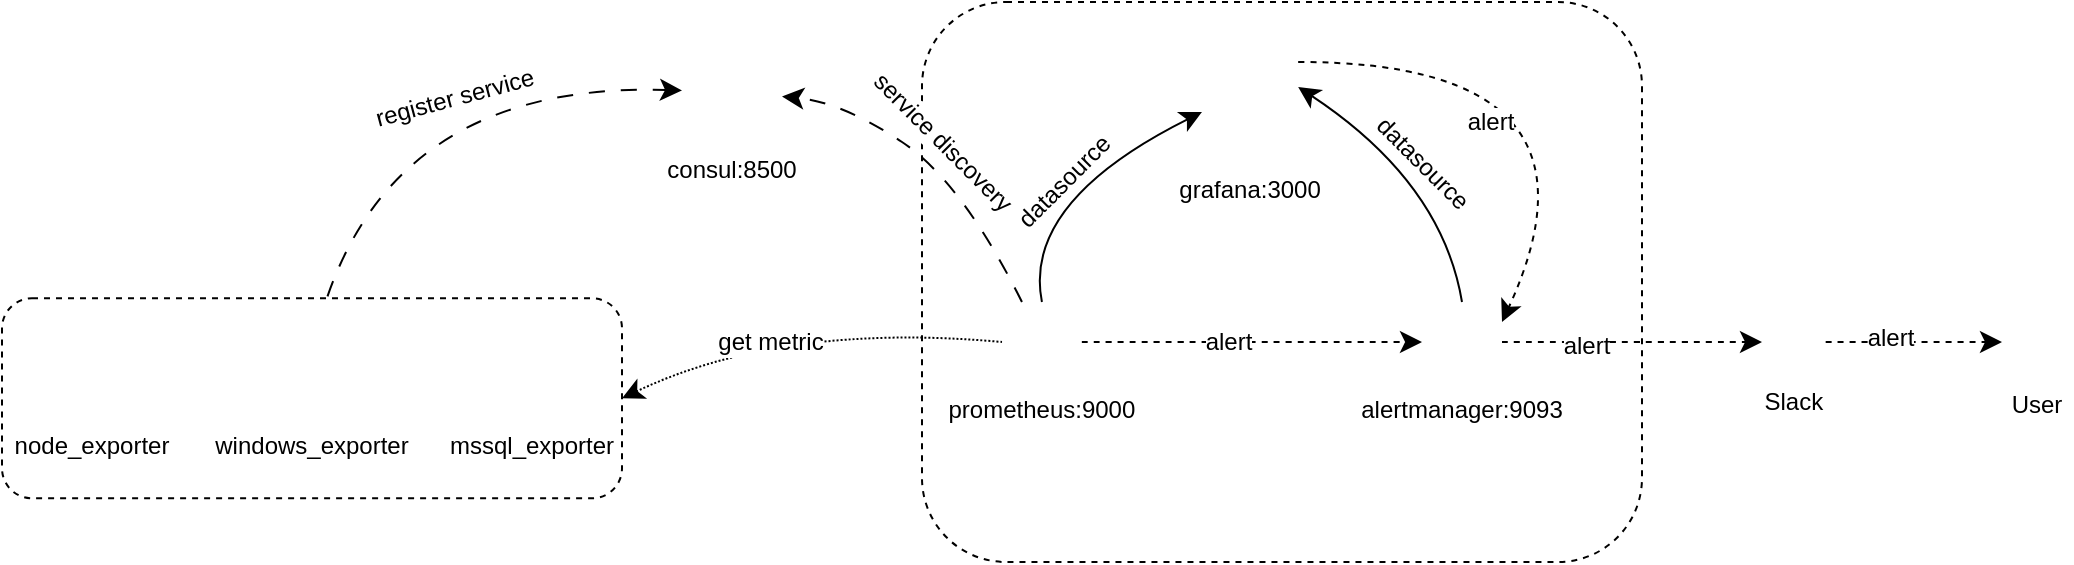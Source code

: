 <mxfile version="25.0.3">
  <diagram name="Page-1" id="LNh-3uC9zd6_e8-Dteng">
    <mxGraphModel dx="2618" dy="1226" grid="1" gridSize="10" guides="1" tooltips="1" connect="1" arrows="1" fold="1" page="0" pageScale="1" pageWidth="850" pageHeight="1100" math="0" shadow="0">
      <root>
        <mxCell id="0" />
        <mxCell id="1" parent="0" />
        <mxCell id="E7nbCfxs4qQWBFJL3slr-19" value="" style="rounded=1;whiteSpace=wrap;html=1;dashed=1;fillColor=none;" vertex="1" parent="1">
          <mxGeometry x="-350" y="-10" width="360" height="280" as="geometry" />
        </mxCell>
        <mxCell id="E7nbCfxs4qQWBFJL3slr-2" value="grafana:3000" style="shape=image;verticalLabelPosition=bottom;labelBackgroundColor=default;verticalAlign=top;aspect=fixed;imageAspect=0;image=https://upload.wikimedia.org/wikipedia/commons/3/3b/Grafana_icon.svg;" vertex="1" parent="1">
          <mxGeometry x="-210" y="20" width="48.08" height="50" as="geometry" />
        </mxCell>
        <mxCell id="E7nbCfxs4qQWBFJL3slr-12" style="edgeStyle=none;curved=1;rounded=0;orthogonalLoop=1;jettySize=auto;html=1;entryX=0;entryY=0.5;entryDx=0;entryDy=0;fontSize=12;startSize=8;endSize=8;dashed=1;" edge="1" parent="1" source="E7nbCfxs4qQWBFJL3slr-3" target="E7nbCfxs4qQWBFJL3slr-6">
          <mxGeometry relative="1" as="geometry" />
        </mxCell>
        <mxCell id="E7nbCfxs4qQWBFJL3slr-13" value="alert" style="edgeLabel;html=1;align=center;verticalAlign=middle;resizable=0;points=[];fontSize=12;" vertex="1" connectable="0" parent="E7nbCfxs4qQWBFJL3slr-12">
          <mxGeometry x="-0.141" relative="1" as="geometry">
            <mxPoint as="offset" />
          </mxGeometry>
        </mxCell>
        <mxCell id="E7nbCfxs4qQWBFJL3slr-3" value="prometheus:9000" style="shape=image;verticalLabelPosition=bottom;labelBackgroundColor=default;verticalAlign=top;aspect=fixed;imageAspect=0;image=https://static-00.iconduck.com/assets.00/prometheus-icon-511x512-1vmxbcxr.png;container=0;" vertex="1" parent="1">
          <mxGeometry x="-310" y="140" width="39.92" height="40" as="geometry" />
        </mxCell>
        <mxCell id="E7nbCfxs4qQWBFJL3slr-18" style="edgeStyle=none;curved=1;rounded=0;orthogonalLoop=1;jettySize=auto;html=1;fontSize=12;startSize=8;endSize=8;dashed=1;" edge="1" parent="1" source="E7nbCfxs4qQWBFJL3slr-4" target="E7nbCfxs4qQWBFJL3slr-5">
          <mxGeometry relative="1" as="geometry" />
        </mxCell>
        <mxCell id="E7nbCfxs4qQWBFJL3slr-20" value="alert" style="edgeLabel;html=1;align=center;verticalAlign=middle;resizable=0;points=[];fontSize=12;" vertex="1" connectable="0" parent="E7nbCfxs4qQWBFJL3slr-18">
          <mxGeometry x="-0.287" y="2" relative="1" as="geometry">
            <mxPoint as="offset" />
          </mxGeometry>
        </mxCell>
        <mxCell id="E7nbCfxs4qQWBFJL3slr-4" value="Slack" style="shape=image;verticalLabelPosition=bottom;labelBackgroundColor=default;verticalAlign=top;aspect=fixed;imageAspect=0;image=https://upload.wikimedia.org/wikipedia/commons/thumb/d/d5/Slack_icon_2019.svg/2048px-Slack_icon_2019.svg.png;" vertex="1" parent="1">
          <mxGeometry x="70" y="144.08" width="31.84" height="31.84" as="geometry" />
        </mxCell>
        <mxCell id="E7nbCfxs4qQWBFJL3slr-5" value="User" style="shape=image;verticalLabelPosition=bottom;labelBackgroundColor=default;verticalAlign=top;aspect=fixed;imageAspect=0;image=https://cdn.icon-icons.com/icons2/2468/PNG/512/user_icon_149329.png;" vertex="1" parent="1">
          <mxGeometry x="190" y="142.5" width="35" height="35" as="geometry" />
        </mxCell>
        <mxCell id="E7nbCfxs4qQWBFJL3slr-16" style="edgeStyle=none;curved=1;rounded=0;orthogonalLoop=1;jettySize=auto;html=1;entryX=0;entryY=0.5;entryDx=0;entryDy=0;fontSize=12;startSize=8;endSize=8;dashed=1;" edge="1" parent="1" source="E7nbCfxs4qQWBFJL3slr-6" target="E7nbCfxs4qQWBFJL3slr-4">
          <mxGeometry relative="1" as="geometry" />
        </mxCell>
        <mxCell id="E7nbCfxs4qQWBFJL3slr-17" value="alert" style="edgeLabel;html=1;align=center;verticalAlign=middle;resizable=0;points=[];fontSize=12;" vertex="1" connectable="0" parent="E7nbCfxs4qQWBFJL3slr-16">
          <mxGeometry x="-0.362" y="-2" relative="1" as="geometry">
            <mxPoint as="offset" />
          </mxGeometry>
        </mxCell>
        <mxCell id="E7nbCfxs4qQWBFJL3slr-6" value="alertmanager:9093" style="shape=image;verticalLabelPosition=bottom;labelBackgroundColor=default;verticalAlign=top;aspect=fixed;imageAspect=0;image=https://cdn-icons-png.flaticon.com/512/8957/8957116.png;" vertex="1" parent="1">
          <mxGeometry x="-100" y="140" width="40" height="40" as="geometry" />
        </mxCell>
        <mxCell id="E7nbCfxs4qQWBFJL3slr-8" value="" style="curved=1;endArrow=classic;html=1;rounded=0;fontSize=12;startSize=8;endSize=8;exitX=0.5;exitY=0;exitDx=0;exitDy=0;entryX=0;entryY=0.5;entryDx=0;entryDy=0;" edge="1" parent="1" source="E7nbCfxs4qQWBFJL3slr-3" target="E7nbCfxs4qQWBFJL3slr-2">
          <mxGeometry width="50" height="50" relative="1" as="geometry">
            <mxPoint x="-290" y="90" as="sourcePoint" />
            <mxPoint x="-240" y="40" as="targetPoint" />
            <Array as="points">
              <mxPoint x="-300" y="90" />
            </Array>
          </mxGeometry>
        </mxCell>
        <mxCell id="E7nbCfxs4qQWBFJL3slr-9" value="datasource" style="edgeLabel;html=1;align=center;verticalAlign=middle;resizable=0;points=[];fontSize=12;rotation=-45;" vertex="1" connectable="0" parent="E7nbCfxs4qQWBFJL3slr-8">
          <mxGeometry x="-0.203" y="-16" relative="1" as="geometry">
            <mxPoint x="5" y="-20" as="offset" />
          </mxGeometry>
        </mxCell>
        <mxCell id="E7nbCfxs4qQWBFJL3slr-10" value="" style="curved=1;endArrow=classic;html=1;rounded=0;fontSize=12;startSize=8;endSize=8;exitX=0.5;exitY=0;exitDx=0;exitDy=0;entryX=1;entryY=0.25;entryDx=0;entryDy=0;" edge="1" parent="1" source="E7nbCfxs4qQWBFJL3slr-6" target="E7nbCfxs4qQWBFJL3slr-2">
          <mxGeometry width="50" height="50" relative="1" as="geometry">
            <mxPoint x="-50" y="100" as="sourcePoint" />
            <mxPoint y="50" as="targetPoint" />
            <Array as="points">
              <mxPoint x="-90" y="80" />
            </Array>
          </mxGeometry>
        </mxCell>
        <mxCell id="E7nbCfxs4qQWBFJL3slr-11" value="datasource" style="edgeLabel;html=1;align=center;verticalAlign=middle;resizable=0;points=[];fontSize=12;rotation=45;" vertex="1" connectable="0" parent="E7nbCfxs4qQWBFJL3slr-10">
          <mxGeometry x="0.08" y="-2" relative="1" as="geometry">
            <mxPoint x="4" y="2" as="offset" />
          </mxGeometry>
        </mxCell>
        <mxCell id="E7nbCfxs4qQWBFJL3slr-14" value="" style="curved=1;endArrow=classic;html=1;rounded=0;fontSize=12;startSize=8;endSize=8;exitX=1;exitY=0;exitDx=0;exitDy=0;entryX=1;entryY=0.25;entryDx=0;entryDy=0;dashed=1;" edge="1" parent="1" source="E7nbCfxs4qQWBFJL3slr-2" target="E7nbCfxs4qQWBFJL3slr-6">
          <mxGeometry width="50" height="50" relative="1" as="geometry">
            <mxPoint x="70" y="70" as="sourcePoint" />
            <mxPoint x="120" y="20" as="targetPoint" />
            <Array as="points">
              <mxPoint y="20" />
            </Array>
          </mxGeometry>
        </mxCell>
        <mxCell id="E7nbCfxs4qQWBFJL3slr-15" value="alert" style="edgeLabel;html=1;align=center;verticalAlign=middle;resizable=0;points=[];fontSize=12;" vertex="1" connectable="0" parent="E7nbCfxs4qQWBFJL3slr-14">
          <mxGeometry x="-0.37" y="-30" relative="1" as="geometry">
            <mxPoint as="offset" />
          </mxGeometry>
        </mxCell>
        <mxCell id="E7nbCfxs4qQWBFJL3slr-34" value="" style="curved=1;endArrow=none;html=1;rounded=0;fontSize=12;startSize=8;endSize=8;entryX=0;entryY=0.5;entryDx=0;entryDy=0;exitX=1;exitY=0.5;exitDx=0;exitDy=0;dashed=1;dashPattern=1 1;endFill=0;startArrow=classic;startFill=1;" edge="1" parent="1" source="E7nbCfxs4qQWBFJL3slr-31" target="E7nbCfxs4qQWBFJL3slr-3">
          <mxGeometry width="50" height="50" relative="1" as="geometry">
            <mxPoint x="-420" y="200" as="sourcePoint" />
            <mxPoint x="-370" y="150" as="targetPoint" />
            <Array as="points">
              <mxPoint x="-420" y="150" />
            </Array>
          </mxGeometry>
        </mxCell>
        <mxCell id="E7nbCfxs4qQWBFJL3slr-35" value="get metric" style="edgeLabel;html=1;align=center;verticalAlign=middle;resizable=0;points=[];fontSize=12;" vertex="1" connectable="0" parent="E7nbCfxs4qQWBFJL3slr-34">
          <mxGeometry x="-0.205" y="-6" relative="1" as="geometry">
            <mxPoint as="offset" />
          </mxGeometry>
        </mxCell>
        <mxCell id="E7nbCfxs4qQWBFJL3slr-37" value="consul:8500" style="shape=image;verticalLabelPosition=bottom;labelBackgroundColor=default;verticalAlign=top;aspect=fixed;imageAspect=0;image=https://global-uploads.webflow.com/6203daf47137054c031fa0e6/64071d4ee3e10617c9106129_consul.png;fontStyle=0" vertex="1" parent="1">
          <mxGeometry x="-470" y="10" width="50" height="50" as="geometry" />
        </mxCell>
        <mxCell id="E7nbCfxs4qQWBFJL3slr-38" value="" style="curved=1;endArrow=classic;html=1;rounded=0;fontSize=12;startSize=8;endSize=8;exitX=0.525;exitY=-0.01;exitDx=0;exitDy=0;exitPerimeter=0;dashed=1;dashPattern=8 8;" edge="1" parent="1" source="E7nbCfxs4qQWBFJL3slr-31" target="E7nbCfxs4qQWBFJL3slr-37">
          <mxGeometry width="50" height="50" relative="1" as="geometry">
            <mxPoint x="-610" y="80" as="sourcePoint" />
            <mxPoint x="-560" y="30" as="targetPoint" />
            <Array as="points">
              <mxPoint x="-610" y="30" />
            </Array>
          </mxGeometry>
        </mxCell>
        <mxCell id="E7nbCfxs4qQWBFJL3slr-40" value="register service" style="edgeLabel;html=1;align=center;verticalAlign=middle;resizable=0;points=[];fontSize=12;rotation=-15;" vertex="1" connectable="0" parent="E7nbCfxs4qQWBFJL3slr-38">
          <mxGeometry x="0.056" y="-16" relative="1" as="geometry">
            <mxPoint x="6" y="-9" as="offset" />
          </mxGeometry>
        </mxCell>
        <mxCell id="E7nbCfxs4qQWBFJL3slr-41" value="" style="curved=1;endArrow=classic;html=1;rounded=0;fontSize=12;startSize=8;endSize=8;exitX=0.25;exitY=0;exitDx=0;exitDy=0;dashed=1;dashPattern=8 8;" edge="1" parent="1" source="E7nbCfxs4qQWBFJL3slr-3" target="E7nbCfxs4qQWBFJL3slr-37">
          <mxGeometry width="50" height="50" relative="1" as="geometry">
            <mxPoint x="-420" y="140" as="sourcePoint" />
            <mxPoint x="-370" y="90" as="targetPoint" />
            <Array as="points">
              <mxPoint x="-330" y="80" />
              <mxPoint x="-390" y="40" />
            </Array>
          </mxGeometry>
        </mxCell>
        <mxCell id="E7nbCfxs4qQWBFJL3slr-42" value="service discovery" style="edgeLabel;html=1;align=center;verticalAlign=middle;resizable=0;points=[];fontSize=12;rotation=45;" vertex="1" connectable="0" parent="E7nbCfxs4qQWBFJL3slr-41">
          <mxGeometry x="-0.083" y="2" relative="1" as="geometry">
            <mxPoint y="-16" as="offset" />
          </mxGeometry>
        </mxCell>
        <mxCell id="E7nbCfxs4qQWBFJL3slr-31" value="" style="rounded=1;whiteSpace=wrap;html=1;fillColor=none;dashed=1;" vertex="1" parent="1">
          <mxGeometry x="-810" y="138.16" width="310" height="100" as="geometry" />
        </mxCell>
        <mxCell id="E7nbCfxs4qQWBFJL3slr-23" value="node_exporter" style="shape=image;verticalLabelPosition=bottom;labelBackgroundColor=default;verticalAlign=top;aspect=fixed;imageAspect=0;image=https://cdn-icons-png.flaticon.com/512/226/226772.png;" vertex="1" parent="1">
          <mxGeometry x="-780" y="168.16" width="30" height="30" as="geometry" />
        </mxCell>
        <mxCell id="E7nbCfxs4qQWBFJL3slr-24" value="windows_exporter" style="shape=image;verticalLabelPosition=bottom;labelBackgroundColor=default;verticalAlign=top;aspect=fixed;imageAspect=0;image=https://cdn-icons-png.flaticon.com/512/882/882702.png;" vertex="1" parent="1">
          <mxGeometry x="-670" y="168.16" width="30" height="30" as="geometry" />
        </mxCell>
        <mxCell id="E7nbCfxs4qQWBFJL3slr-45" value="mssql_exporter" style="shape=image;verticalLabelPosition=bottom;labelBackgroundColor=default;verticalAlign=top;aspect=fixed;imageAspect=0;image=https://elest.io/images/softwares/70/logo.png;" vertex="1" parent="1">
          <mxGeometry x="-565" y="158.16" width="40" height="40" as="geometry" />
        </mxCell>
      </root>
    </mxGraphModel>
  </diagram>
</mxfile>
